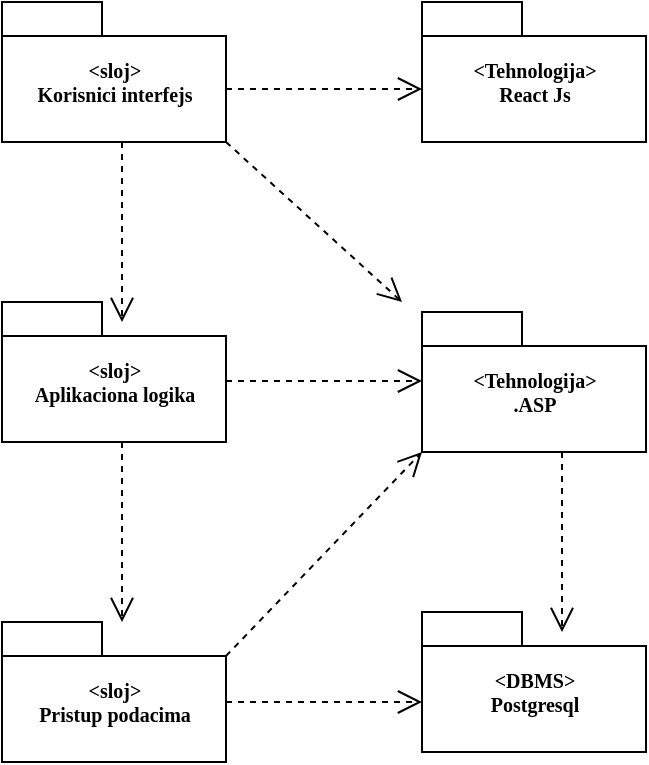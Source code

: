 <mxfile version="24.8.9">
  <diagram name="Page-1" id="b5b7bab2-c9e2-2cf4-8b2a-24fd1a2a6d21">
    <mxGraphModel dx="2049" dy="1056" grid="1" gridSize="10" guides="1" tooltips="1" connect="1" arrows="1" fold="1" page="1" pageScale="1" pageWidth="827" pageHeight="1169" background="none" math="0" shadow="0">
      <root>
        <mxCell id="0" />
        <mxCell id="1" parent="0" />
        <mxCell id="6e0c8c40b5770093-66" style="edgeStyle=none;rounded=0;html=1;dashed=1;labelBackgroundColor=none;startFill=0;endArrow=open;endFill=0;endSize=10;fontFamily=Verdana;fontSize=10;entryX=0;entryY=0;entryDx=0;entryDy=43.5;entryPerimeter=0;exitX=0;exitY=0;exitDx=112;exitDy=43.5;exitPerimeter=0;" parent="1" source="6e0c8c40b5770093-42" target="fvmVZx8-cbCx5GxZHJIa-1" edge="1">
          <mxGeometry relative="1" as="geometry">
            <mxPoint x="360" y="520" as="targetPoint" />
          </mxGeometry>
        </mxCell>
        <mxCell id="6e0c8c40b5770093-42" value="&amp;lt;sloj&amp;gt;&lt;div&gt;Korisnici interfejs&lt;/div&gt;" style="shape=folder;fontStyle=1;spacingTop=10;tabWidth=50;tabHeight=17;tabPosition=left;html=1;rounded=0;shadow=0;comic=0;labelBackgroundColor=none;strokeColor=#000000;strokeWidth=1;fillColor=#ffffff;fontFamily=Verdana;fontSize=10;fontColor=#000000;align=center;" parent="1" vertex="1">
          <mxGeometry x="100" y="480" width="112" height="70" as="geometry" />
        </mxCell>
        <mxCell id="fvmVZx8-cbCx5GxZHJIa-1" value="&amp;lt;Tehnologija&amp;gt;&lt;div&gt;React Js&lt;/div&gt;" style="shape=folder;fontStyle=1;spacingTop=10;tabWidth=50;tabHeight=17;tabPosition=left;html=1;rounded=0;shadow=0;comic=0;labelBackgroundColor=none;strokeColor=#000000;strokeWidth=1;fillColor=#ffffff;fontFamily=Verdana;fontSize=10;fontColor=#000000;align=center;" vertex="1" parent="1">
          <mxGeometry x="310" y="480" width="112" height="70" as="geometry" />
        </mxCell>
        <mxCell id="fvmVZx8-cbCx5GxZHJIa-2" value="&amp;lt;sloj&amp;gt;&lt;div&gt;Aplikaciona logika&lt;/div&gt;" style="shape=folder;fontStyle=1;spacingTop=10;tabWidth=50;tabHeight=17;tabPosition=left;html=1;rounded=0;shadow=0;comic=0;labelBackgroundColor=none;strokeColor=#000000;strokeWidth=1;fillColor=#ffffff;fontFamily=Verdana;fontSize=10;fontColor=#000000;align=center;" vertex="1" parent="1">
          <mxGeometry x="100" y="630" width="112" height="70" as="geometry" />
        </mxCell>
        <mxCell id="fvmVZx8-cbCx5GxZHJIa-3" value="&amp;lt;Tehnologija&amp;gt;&lt;div&gt;.ASP&lt;/div&gt;" style="shape=folder;fontStyle=1;spacingTop=10;tabWidth=50;tabHeight=17;tabPosition=left;html=1;rounded=0;shadow=0;comic=0;labelBackgroundColor=none;strokeColor=#000000;strokeWidth=1;fillColor=#ffffff;fontFamily=Verdana;fontSize=10;fontColor=#000000;align=center;" vertex="1" parent="1">
          <mxGeometry x="310" y="635" width="112" height="70" as="geometry" />
        </mxCell>
        <mxCell id="fvmVZx8-cbCx5GxZHJIa-4" value="&amp;lt;sloj&amp;gt;&lt;div&gt;Pristup podacima&lt;/div&gt;" style="shape=folder;fontStyle=1;spacingTop=10;tabWidth=50;tabHeight=17;tabPosition=left;html=1;rounded=0;shadow=0;comic=0;labelBackgroundColor=none;strokeColor=#000000;strokeWidth=1;fillColor=#ffffff;fontFamily=Verdana;fontSize=10;fontColor=#000000;align=center;" vertex="1" parent="1">
          <mxGeometry x="100" y="790" width="112" height="70" as="geometry" />
        </mxCell>
        <mxCell id="fvmVZx8-cbCx5GxZHJIa-5" value="&amp;lt;DBMS&amp;gt;&lt;div&gt;Postgresql&lt;/div&gt;" style="shape=folder;fontStyle=1;spacingTop=10;tabWidth=50;tabHeight=17;tabPosition=left;html=1;rounded=0;shadow=0;comic=0;labelBackgroundColor=none;strokeColor=#000000;strokeWidth=1;fillColor=#ffffff;fontFamily=Verdana;fontSize=10;fontColor=#000000;align=center;" vertex="1" parent="1">
          <mxGeometry x="310" y="785" width="112" height="70" as="geometry" />
        </mxCell>
        <mxCell id="fvmVZx8-cbCx5GxZHJIa-6" style="edgeStyle=none;rounded=0;html=1;dashed=1;labelBackgroundColor=none;startFill=0;endArrow=open;endFill=0;endSize=10;fontFamily=Verdana;fontSize=10;exitX=0;exitY=0;exitDx=112;exitDy=43.5;exitPerimeter=0;" edge="1" parent="1">
          <mxGeometry relative="1" as="geometry">
            <mxPoint x="160" y="550" as="sourcePoint" />
            <mxPoint x="160" y="640" as="targetPoint" />
          </mxGeometry>
        </mxCell>
        <mxCell id="fvmVZx8-cbCx5GxZHJIa-7" style="edgeStyle=none;rounded=0;html=1;dashed=1;labelBackgroundColor=none;startFill=0;endArrow=open;endFill=0;endSize=10;fontFamily=Verdana;fontSize=10;exitX=0;exitY=0;exitDx=112;exitDy=70;exitPerimeter=0;" edge="1" parent="1" source="6e0c8c40b5770093-42">
          <mxGeometry relative="1" as="geometry">
            <mxPoint x="211" y="540" as="sourcePoint" />
            <mxPoint x="300" y="630" as="targetPoint" />
          </mxGeometry>
        </mxCell>
        <mxCell id="fvmVZx8-cbCx5GxZHJIa-8" style="edgeStyle=none;rounded=0;html=1;dashed=1;labelBackgroundColor=none;startFill=0;endArrow=open;endFill=0;endSize=10;fontFamily=Verdana;fontSize=10;entryX=0;entryY=0;entryDx=0;entryDy=43.5;entryPerimeter=0;exitX=0;exitY=0;exitDx=112;exitDy=43.5;exitPerimeter=0;" edge="1" parent="1">
          <mxGeometry relative="1" as="geometry">
            <mxPoint x="212" y="669.5" as="sourcePoint" />
            <mxPoint x="310" y="669.5" as="targetPoint" />
          </mxGeometry>
        </mxCell>
        <mxCell id="fvmVZx8-cbCx5GxZHJIa-9" style="edgeStyle=none;rounded=0;html=1;dashed=1;labelBackgroundColor=none;startFill=0;endArrow=open;endFill=0;endSize=10;fontFamily=Verdana;fontSize=10;exitX=0;exitY=0;exitDx=112;exitDy=43.5;exitPerimeter=0;" edge="1" parent="1">
          <mxGeometry relative="1" as="geometry">
            <mxPoint x="160" y="700" as="sourcePoint" />
            <mxPoint x="160" y="790" as="targetPoint" />
          </mxGeometry>
        </mxCell>
        <mxCell id="fvmVZx8-cbCx5GxZHJIa-10" style="edgeStyle=none;rounded=0;html=1;dashed=1;labelBackgroundColor=none;startFill=0;endArrow=open;endFill=0;endSize=10;fontFamily=Verdana;fontSize=10;exitX=0;exitY=0;exitDx=112;exitDy=17;exitPerimeter=0;entryX=0;entryY=0;entryDx=0;entryDy=70;entryPerimeter=0;" edge="1" parent="1" source="fvmVZx8-cbCx5GxZHJIa-4" target="fvmVZx8-cbCx5GxZHJIa-3">
          <mxGeometry relative="1" as="geometry">
            <mxPoint x="260" y="770" as="sourcePoint" />
            <mxPoint x="260" y="860" as="targetPoint" />
          </mxGeometry>
        </mxCell>
        <mxCell id="fvmVZx8-cbCx5GxZHJIa-11" style="edgeStyle=none;rounded=0;html=1;dashed=1;labelBackgroundColor=none;startFill=0;endArrow=open;endFill=0;endSize=10;fontFamily=Verdana;fontSize=10;entryX=0;entryY=0;entryDx=0;entryDy=43.5;entryPerimeter=0;exitX=0;exitY=0;exitDx=112;exitDy=43.5;exitPerimeter=0;" edge="1" parent="1">
          <mxGeometry relative="1" as="geometry">
            <mxPoint x="212" y="830" as="sourcePoint" />
            <mxPoint x="310" y="830" as="targetPoint" />
          </mxGeometry>
        </mxCell>
        <mxCell id="fvmVZx8-cbCx5GxZHJIa-12" style="edgeStyle=none;rounded=0;html=1;dashed=1;labelBackgroundColor=none;startFill=0;endArrow=open;endFill=0;endSize=10;fontFamily=Verdana;fontSize=10;exitX=0;exitY=0;exitDx=112;exitDy=43.5;exitPerimeter=0;" edge="1" parent="1">
          <mxGeometry relative="1" as="geometry">
            <mxPoint x="380" y="705" as="sourcePoint" />
            <mxPoint x="380" y="795" as="targetPoint" />
          </mxGeometry>
        </mxCell>
      </root>
    </mxGraphModel>
  </diagram>
</mxfile>
